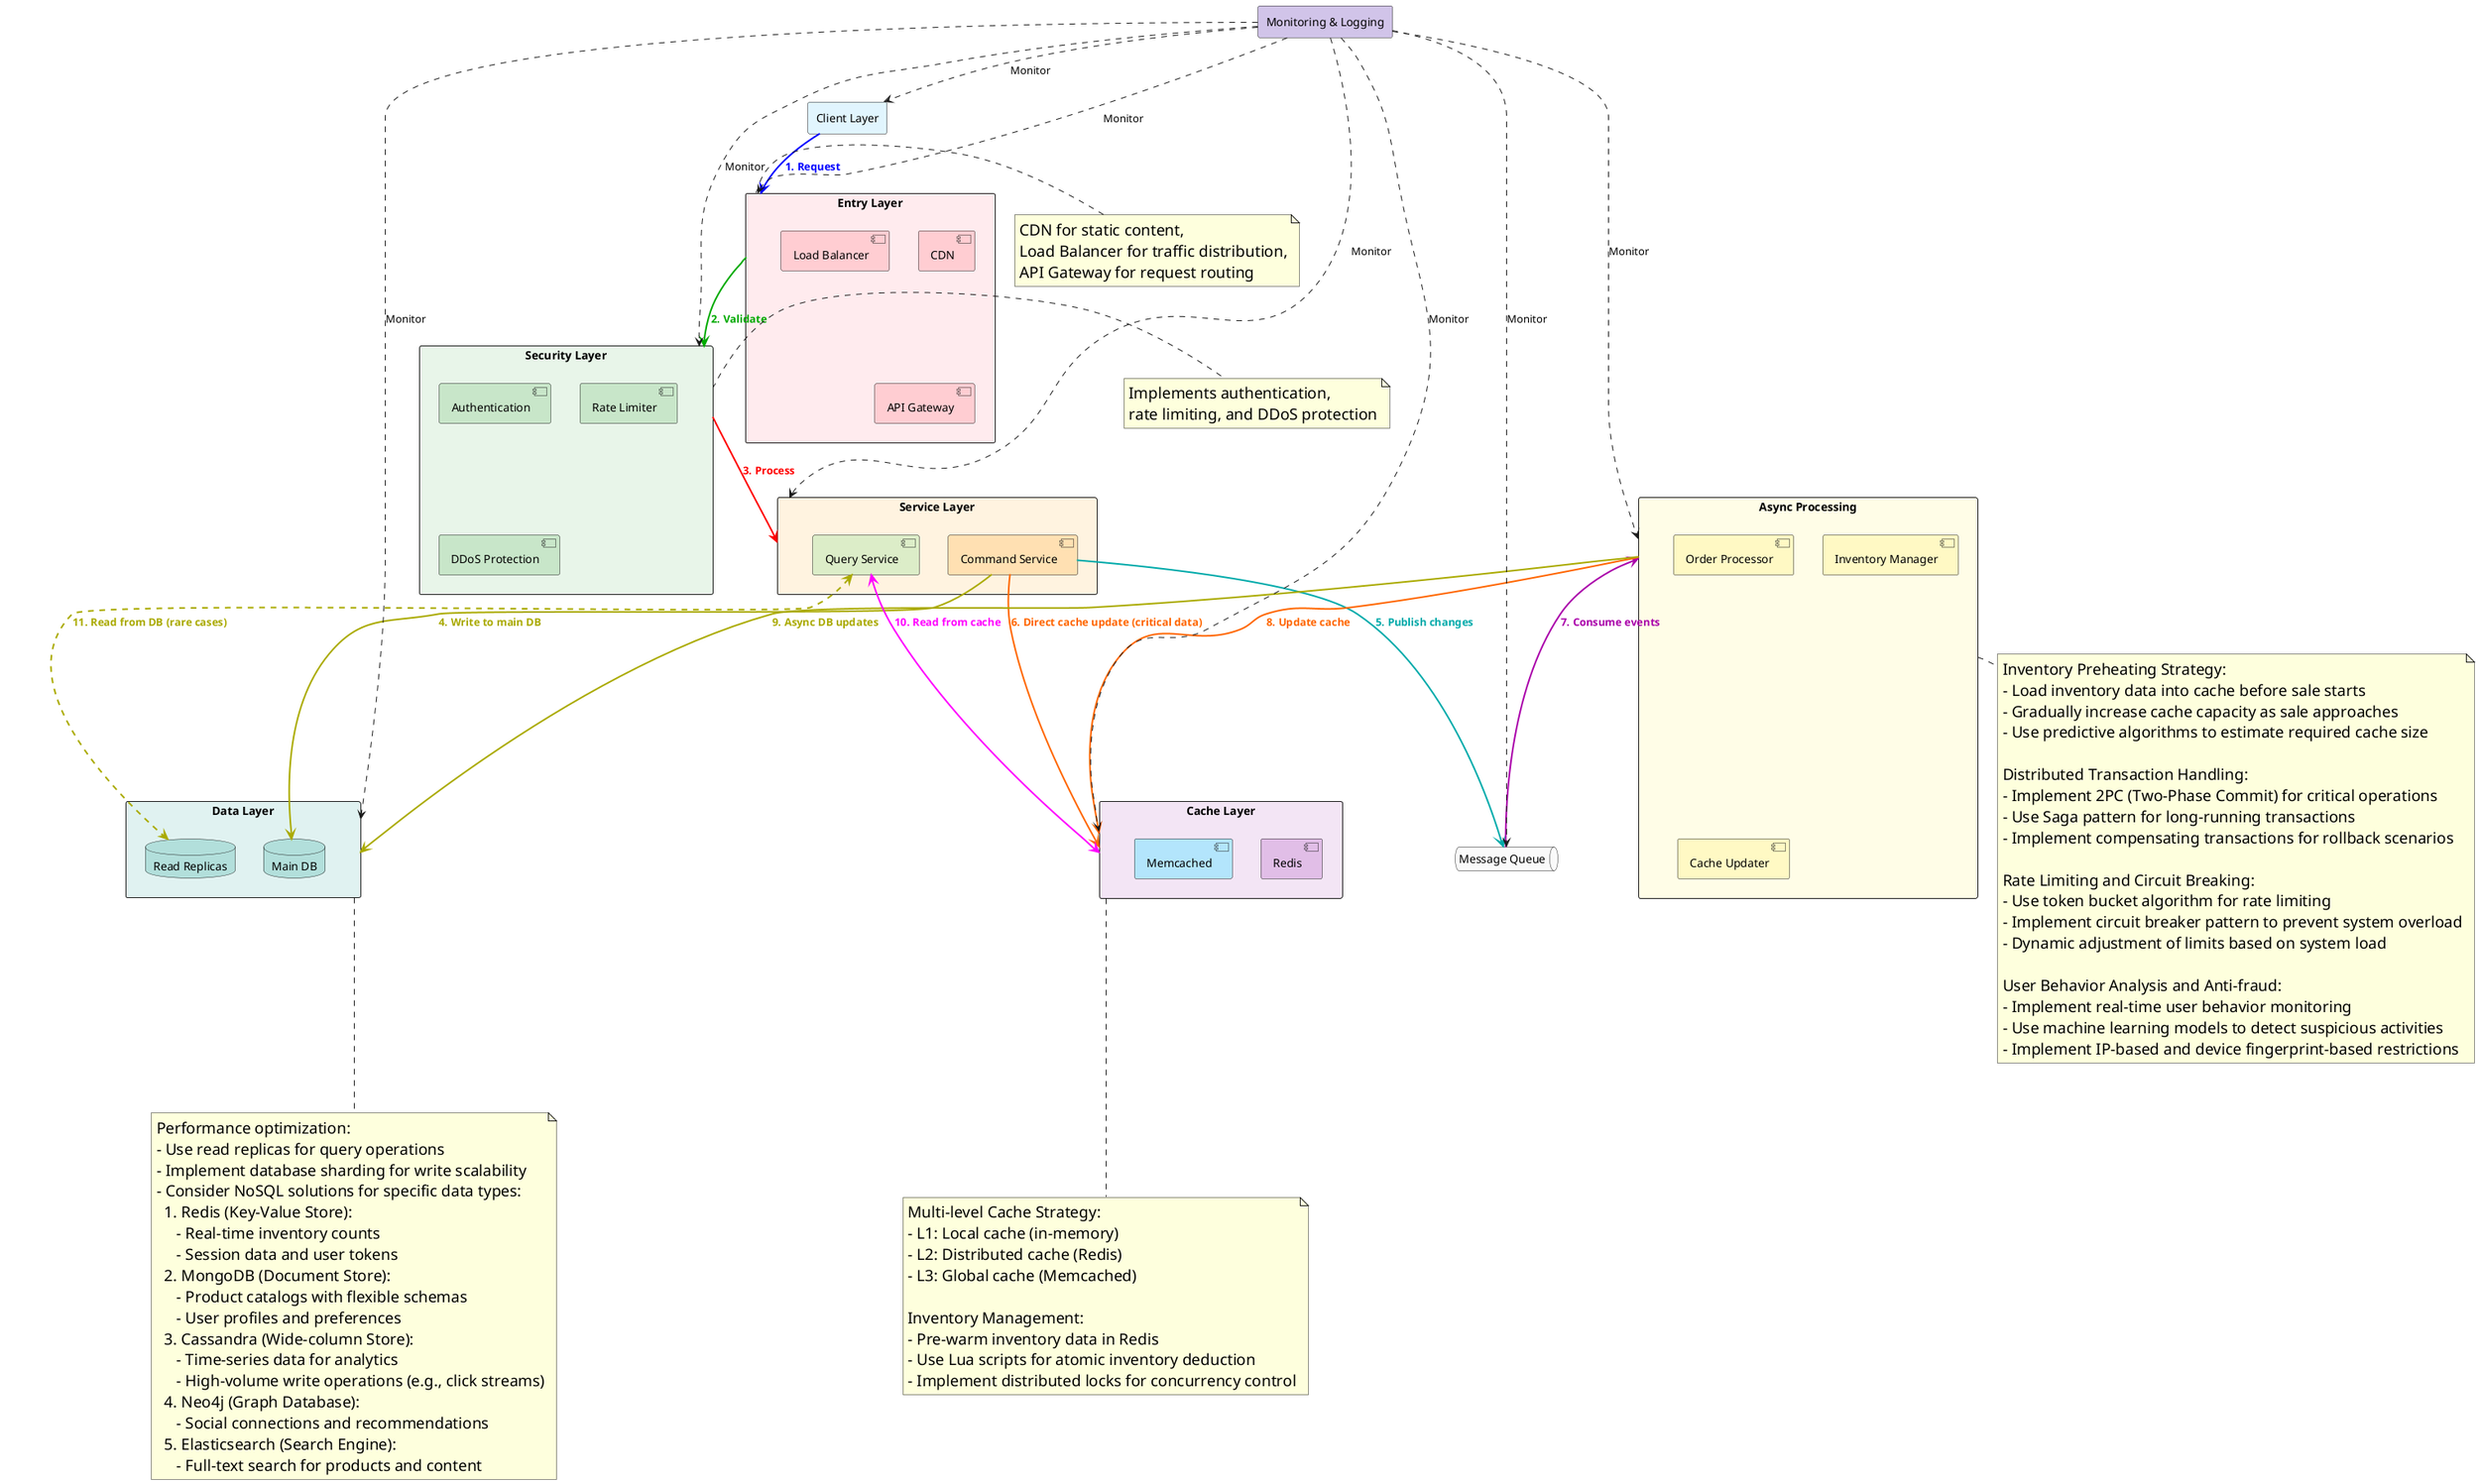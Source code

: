 @startuml High Concurrency Seckill System Backend Architecture
!pragma layout dot

skinparam noteFontSize 19
skinparam noteFontName Arial

rectangle "Client Layer" as ClientLayer #E1F5FE
rectangle "Entry Layer" as EntryLayer #FFEBEE {
    component "CDN" as CDN #FFCDD2
    component "Load Balancer" as LB #FFCDD2
    component "API Gateway" as APIGW #FFCDD2
}
rectangle "Security Layer" as SecurityLayer #E8F5E9 {
    component "Authentication" as Auth #C8E6C9
    component "Rate Limiter" as RateLimiter #C8E6C9
    component "DDoS Protection" as DDoS #C8E6C9
}
rectangle "Service Layer" as ServiceLayer #FFF3E0 {
    component "Command Service" as CommandService #FFE0B2
    component "Query Service" as QueryService #DCEDC8
}
rectangle "Cache Layer" as CacheLayer #F3E5F5 {
    component "Redis" as Redis #E1BEE7
    component "Memcached" as Memcached #B3E5FC
}
queue "Message Queue" as MessageQueue #FAFAFA
rectangle "Async Processing" as AsyncProcessing #FFFDE7 {
    component "Order Processor" as OrderProcessor #FFF9C4
    component "Inventory Manager" as InventoryManager #FFF9C4
    component "Cache Updater" as CacheUpdater #FFF9C4
}
rectangle "Data Layer" as DataLayer #E0F2F1 {
    database "Main DB" as MainDB #B2DFDB
    database "Read Replicas" as ReadReplicas #B2DFDB
}
rectangle "Monitoring & Logging" as MonitoringLogging #D1C4E9

ClientLayer -[#0000FF,thickness=2]-> EntryLayer : "<color:#0000FF><b>1. Request</b></color>"
EntryLayer -[#00AA00,thickness=2]-> SecurityLayer : "<color:#00AA00><b>2. Validate</b></color>"
SecurityLayer -[#FF0000,thickness=2]-> ServiceLayer : "<color:#FF0000><b>3. Process</b></color>"
CommandService -[#AAAA00,thickness=2]-> MainDB : "<color:#AAAA00><b>4. Write to main DB</b></color>"
CommandService -[#00AAAA,thickness=2]-> MessageQueue : "<color:#00AAAA><b>5. Publish changes</b></color>"
CommandService -[#FF6600,thickness=2]-> CacheLayer : "<color:#FF6600><b>6. Direct cache update (critical data)</b></color>"
AsyncProcessing <-[#AA00AA,thickness=2]- MessageQueue : "<color:#AA00AA><b>7. Consume events</b></color>"
AsyncProcessing -[#FF6600,thickness=2]-> CacheLayer : "<color:#FF6600><b>8. Update cache</b></color>"
AsyncProcessing -[#AAAA00,thickness=2]-> DataLayer : "<color:#AAAA00><b>9. Async DB updates</b></color>"
QueryService <-[#FF00FF,thickness=2]-> CacheLayer : "<color:#FF00FF><b>10. Read from cache</b></color>"
QueryService <-[#AAAA00,dashed,thickness=2]-> ReadReplicas : "<color:#AAAA00><b>11. Read from DB (rare cases)</b></color>"

MonitoringLogging ..> ClientLayer : "Monitor"
MonitoringLogging ..> EntryLayer : "Monitor"
MonitoringLogging ..> SecurityLayer : "Monitor"
MonitoringLogging ..> ServiceLayer : "Monitor"
MonitoringLogging ..> CacheLayer : "Monitor"
MonitoringLogging ..> MessageQueue : "Monitor"
MonitoringLogging ..> AsyncProcessing : "Monitor"
MonitoringLogging ..> DataLayer : "Monitor"

note right of EntryLayer
  CDN for static content,
  Load Balancer for traffic distribution,
  API Gateway for request routing
end note

note right of SecurityLayer
  Implements authentication,
  rate limiting, and DDoS protection
end note

note bottom of CacheLayer
  Multi-level Cache Strategy:
  - L1: Local cache (in-memory)
  - L2: Distributed cache (Redis)
  - L3: Global cache (Memcached)
  
  Inventory Management:
  - Pre-warm inventory data in Redis
  - Use Lua scripts for atomic inventory deduction
  - Implement distributed locks for concurrency control
end note

note bottom of AsyncProcessing
  Inventory Preheating Strategy:
  - Load inventory data into cache before sale starts
  - Gradually increase cache capacity as sale approaches
  - Use predictive algorithms to estimate required cache size

  Distributed Transaction Handling:
  - Implement 2PC (Two-Phase Commit) for critical operations
  - Use Saga pattern for long-running transactions
  - Implement compensating transactions for rollback scenarios

  Rate Limiting and Circuit Breaking:
  - Use token bucket algorithm for rate limiting
  - Implement circuit breaker pattern to prevent system overload
  - Dynamic adjustment of limits based on system load

  User Behavior Analysis and Anti-fraud:
  - Implement real-time user behavior monitoring
  - Use machine learning models to detect suspicious activities
  - Implement IP-based and device fingerprint-based restrictions
end note

note bottom of DataLayer
  Performance optimization:
  - Use read replicas for query operations
  - Implement database sharding for write scalability
  - Consider NoSQL solutions for specific data types:
    1. Redis (Key-Value Store):
       - Real-time inventory counts
       - Session data and user tokens
    2. MongoDB (Document Store):
       - Product catalogs with flexible schemas
       - User profiles and preferences
    3. Cassandra (Wide-column Store):
       - Time-series data for analytics
       - High-volume write operations (e.g., click streams)
    4. Neo4j (Graph Database):
       - Social connections and recommendations
    5. Elasticsearch (Search Engine):
       - Full-text search for products and content
end note

@enduml
